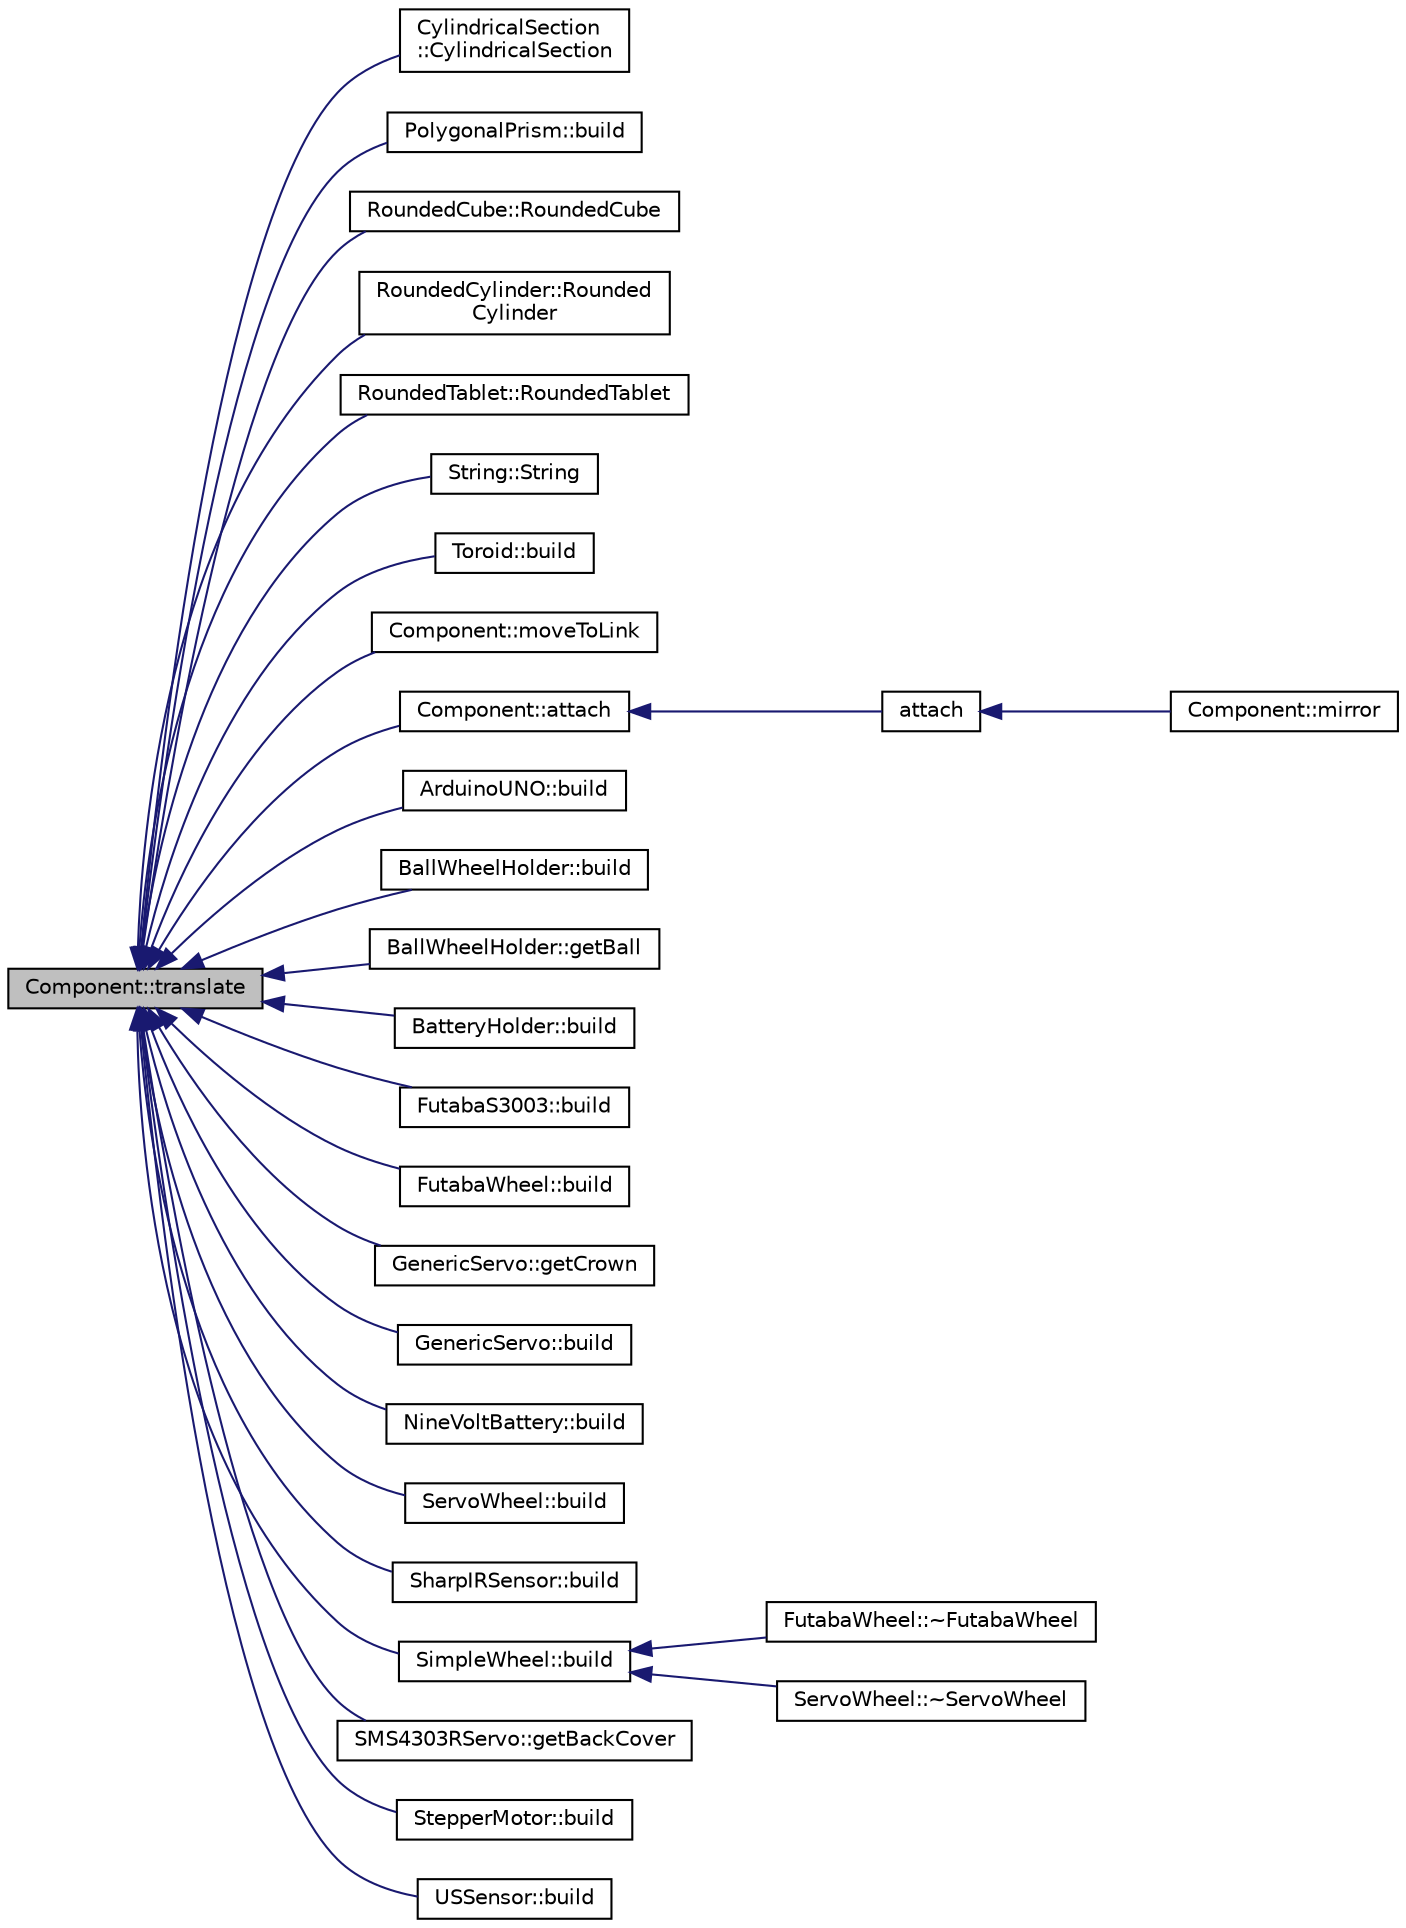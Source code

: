 digraph "Component::translate"
{
  edge [fontname="Helvetica",fontsize="10",labelfontname="Helvetica",labelfontsize="10"];
  node [fontname="Helvetica",fontsize="10",shape=record];
  rankdir="LR";
  Node825 [label="Component::translate",height=0.2,width=0.4,color="black", fillcolor="grey75", style="filled", fontcolor="black"];
  Node825 -> Node826 [dir="back",color="midnightblue",fontsize="10",style="solid",fontname="Helvetica"];
  Node826 [label="CylindricalSection\l::CylindricalSection",height=0.2,width=0.4,color="black", fillcolor="white", style="filled",URL="$classCylindricalSection.html#a72ba130be49d400a5a0aa0a365e7c900",tooltip="Constructor. "];
  Node825 -> Node827 [dir="back",color="midnightblue",fontsize="10",style="solid",fontname="Helvetica"];
  Node827 [label="PolygonalPrism::build",height=0.2,width=0.4,color="black", fillcolor="white", style="filled",URL="$classPolygonalPrism.html#a3915dd262cd305a5212b01dcb6494d04",tooltip="Build the piece. "];
  Node825 -> Node828 [dir="back",color="midnightblue",fontsize="10",style="solid",fontname="Helvetica"];
  Node828 [label="RoundedCube::RoundedCube",height=0.2,width=0.4,color="black", fillcolor="white", style="filled",URL="$classRoundedCube.html#ad0ba2fd7d94c9b93a559bb36ab5787bf",tooltip="Constructor. "];
  Node825 -> Node829 [dir="back",color="midnightblue",fontsize="10",style="solid",fontname="Helvetica"];
  Node829 [label="RoundedCylinder::Rounded\lCylinder",height=0.2,width=0.4,color="black", fillcolor="white", style="filled",URL="$classRoundedCylinder.html#a71de022375f47005a38034c037d6dd2f",tooltip="Static factory method. "];
  Node825 -> Node830 [dir="back",color="midnightblue",fontsize="10",style="solid",fontname="Helvetica"];
  Node830 [label="RoundedTablet::RoundedTablet",height=0.2,width=0.4,color="black", fillcolor="white", style="filled",URL="$classRoundedTablet.html#acb7bd8292117dbfba2b14e928a5f1d1e",tooltip="Constructor. "];
  Node825 -> Node831 [dir="back",color="midnightblue",fontsize="10",style="solid",fontname="Helvetica"];
  Node831 [label="String::String",height=0.2,width=0.4,color="black", fillcolor="white", style="filled",URL="$classString.html#a9662ca94c4e2cd2a1b6fe723fd7ee6d7"];
  Node825 -> Node832 [dir="back",color="midnightblue",fontsize="10",style="solid",fontname="Helvetica"];
  Node832 [label="Toroid::build",height=0.2,width=0.4,color="black", fillcolor="white", style="filled",URL="$classToroid.html#a1f536ca45b977d2b16caddcfac37e8f2",tooltip="Build the piece. "];
  Node825 -> Node833 [dir="back",color="midnightblue",fontsize="10",style="solid",fontname="Helvetica"];
  Node833 [label="Component::moveToLink",height=0.2,width=0.4,color="black", fillcolor="white", style="filled",URL="$classComponent.html#a90358faa491581771a2677e8cdc00bfd",tooltip="Move To Link Function This method rotates and translates the component in order to place it at a link..."];
  Node825 -> Node834 [dir="back",color="midnightblue",fontsize="10",style="solid",fontname="Helvetica"];
  Node834 [label="Component::attach",height=0.2,width=0.4,color="black", fillcolor="white", style="filled",URL="$classComponent.html#a229e816c0585cc4452b0200e0e842d1c",tooltip="Attaches two components This method attaches attachment component to the componet, making the links fit together. "];
  Node834 -> Node835 [dir="back",color="midnightblue",fontsize="10",style="solid",fontname="Helvetica"];
  Node835 [label="attach",height=0.2,width=0.4,color="black", fillcolor="white", style="filled",URL="$globalfunctions_8h.html#a09e34955be2ae478ecf8ee52ce4cc741",tooltip="Attaches two components This method attaches attachment component to base componet, making the links fit together. "];
  Node835 -> Node836 [dir="back",color="midnightblue",fontsize="10",style="solid",fontname="Helvetica"];
  Node836 [label="Component::mirror",height=0.2,width=0.4,color="black", fillcolor="white", style="filled",URL="$classComponent.html#a12fc1771122cebeb04603a1e9029fe19",tooltip="Mirror the component. "];
  Node825 -> Node837 [dir="back",color="midnightblue",fontsize="10",style="solid",fontname="Helvetica"];
  Node837 [label="ArduinoUNO::build",height=0.2,width=0.4,color="black", fillcolor="white", style="filled",URL="$classArduinoUNO.html#a3f36db05b8094951b6a0372fae99e390",tooltip="Build the piece. "];
  Node825 -> Node838 [dir="back",color="midnightblue",fontsize="10",style="solid",fontname="Helvetica"];
  Node838 [label="BallWheelHolder::build",height=0.2,width=0.4,color="black", fillcolor="white", style="filled",URL="$classBallWheelHolder.html#a5fdc4b7a1f329bf9e136abb14ce79066",tooltip="Build the piece. "];
  Node825 -> Node839 [dir="back",color="midnightblue",fontsize="10",style="solid",fontname="Helvetica"];
  Node839 [label="BallWheelHolder::getBall",height=0.2,width=0.4,color="black", fillcolor="white", style="filled",URL="$classBallWheelHolder.html#aa345c2a64731ffd98a8562c452b9115b"];
  Node825 -> Node840 [dir="back",color="midnightblue",fontsize="10",style="solid",fontname="Helvetica"];
  Node840 [label="BatteryHolder::build",height=0.2,width=0.4,color="black", fillcolor="white", style="filled",URL="$classBatteryHolder.html#a31b5756aae7816ef88986302ec12303c",tooltip="Build the piece. "];
  Node825 -> Node841 [dir="back",color="midnightblue",fontsize="10",style="solid",fontname="Helvetica"];
  Node841 [label="FutabaS3003::build",height=0.2,width=0.4,color="black", fillcolor="white", style="filled",URL="$classFutabaS3003.html#a780e4ad25476f3d7962675c1b5e4fb03",tooltip="Build the piece. "];
  Node825 -> Node842 [dir="back",color="midnightblue",fontsize="10",style="solid",fontname="Helvetica"];
  Node842 [label="FutabaWheel::build",height=0.2,width=0.4,color="black", fillcolor="white", style="filled",URL="$classFutabaWheel.html#a6dc7222f040225cbea58a7f52ab51bc1",tooltip="Build the piece. "];
  Node825 -> Node843 [dir="back",color="midnightblue",fontsize="10",style="solid",fontname="Helvetica"];
  Node843 [label="GenericServo::getCrown",height=0.2,width=0.4,color="black", fillcolor="white", style="filled",URL="$classGenericServo.html#a495d0b7ab36c079972c4702359c5ec76",tooltip="returns a component only with the crown "];
  Node825 -> Node844 [dir="back",color="midnightblue",fontsize="10",style="solid",fontname="Helvetica"];
  Node844 [label="GenericServo::build",height=0.2,width=0.4,color="black", fillcolor="white", style="filled",URL="$classGenericServo.html#a278c702f6e1e6ab5dc2d05964f3d14eb",tooltip="Build the piece. "];
  Node825 -> Node845 [dir="back",color="midnightblue",fontsize="10",style="solid",fontname="Helvetica"];
  Node845 [label="NineVoltBattery::build",height=0.2,width=0.4,color="black", fillcolor="white", style="filled",URL="$classNineVoltBattery.html#a47fdf8ed2d4de128b9acae2ced2cb9ef",tooltip="Build the piece. "];
  Node825 -> Node846 [dir="back",color="midnightblue",fontsize="10",style="solid",fontname="Helvetica"];
  Node846 [label="ServoWheel::build",height=0.2,width=0.4,color="black", fillcolor="white", style="filled",URL="$classServoWheel.html#a1c938e0a0aeac4b0cb9f31081cdbcc62",tooltip="Build the piece. "];
  Node825 -> Node847 [dir="back",color="midnightblue",fontsize="10",style="solid",fontname="Helvetica"];
  Node847 [label="SharpIRSensor::build",height=0.2,width=0.4,color="black", fillcolor="white", style="filled",URL="$classSharpIRSensor.html#a9358ae89493f89e94ecf763fa4f2f542",tooltip="Build the piece. "];
  Node825 -> Node848 [dir="back",color="midnightblue",fontsize="10",style="solid",fontname="Helvetica"];
  Node848 [label="SimpleWheel::build",height=0.2,width=0.4,color="black", fillcolor="white", style="filled",URL="$classSimpleWheel.html#a33754ed6566c483e50a13e3ab9ea1052",tooltip="Build the piece. "];
  Node848 -> Node849 [dir="back",color="midnightblue",fontsize="10",style="solid",fontname="Helvetica"];
  Node849 [label="FutabaWheel::~FutabaWheel",height=0.2,width=0.4,color="black", fillcolor="white", style="filled",URL="$classFutabaWheel.html#ac1acab648f0fe1ccee00986f7bebf2ff",tooltip="Default destructor. "];
  Node848 -> Node850 [dir="back",color="midnightblue",fontsize="10",style="solid",fontname="Helvetica"];
  Node850 [label="ServoWheel::~ServoWheel",height=0.2,width=0.4,color="black", fillcolor="white", style="filled",URL="$classServoWheel.html#a689bd56156240e6944c61802c00850ea",tooltip="Default destructor. "];
  Node825 -> Node851 [dir="back",color="midnightblue",fontsize="10",style="solid",fontname="Helvetica"];
  Node851 [label="SMS4303RServo::getBackCover",height=0.2,width=0.4,color="black", fillcolor="white", style="filled",URL="$classSMS4303RServo.html#aeec1aa712c347da1a5fe9ece738a9bdc",tooltip="getBackCover "];
  Node825 -> Node852 [dir="back",color="midnightblue",fontsize="10",style="solid",fontname="Helvetica"];
  Node852 [label="StepperMotor::build",height=0.2,width=0.4,color="black", fillcolor="white", style="filled",URL="$classStepperMotor.html#ae2954c48b9c34762cfcd67720a72b710",tooltip="Build the piece. "];
  Node825 -> Node853 [dir="back",color="midnightblue",fontsize="10",style="solid",fontname="Helvetica"];
  Node853 [label="USSensor::build",height=0.2,width=0.4,color="black", fillcolor="white", style="filled",URL="$classUSSensor.html#ac876244c1bf0aab65db9a1876d0ca525",tooltip="Build the piece. "];
}
